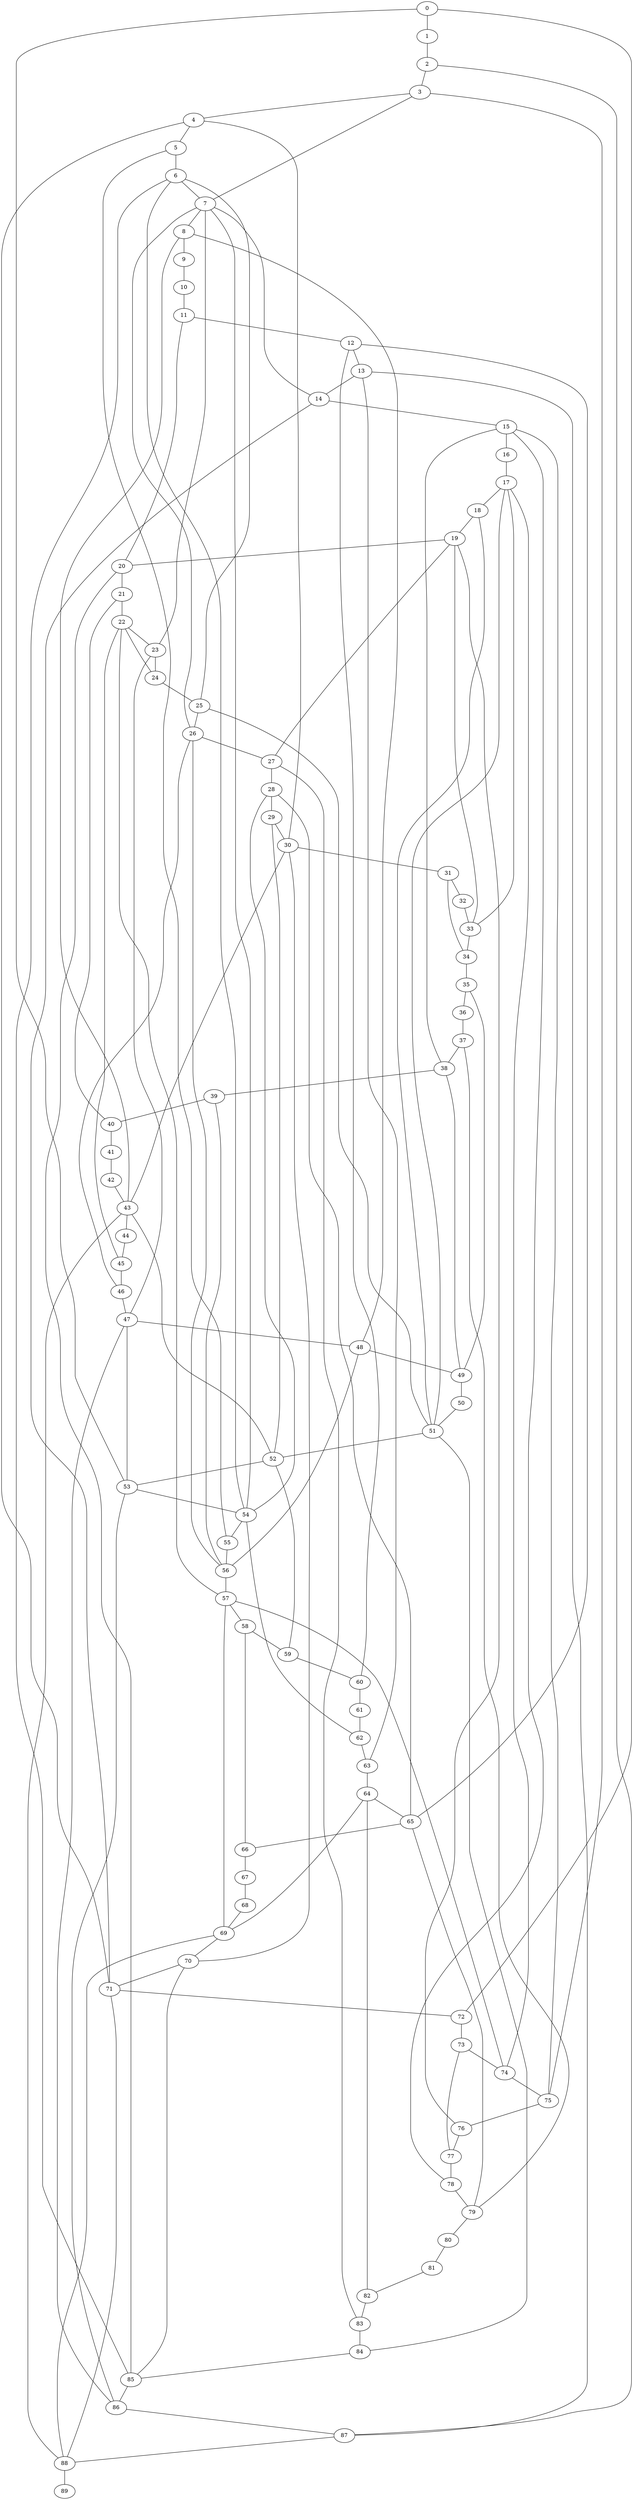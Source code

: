 
graph graphname {
    0 -- 1
0 -- 53
0 -- 72
1 -- 2
2 -- 3
2 -- 87
3 -- 4
3 -- 7
3 -- 75
4 -- 5
4 -- 71
4 -- 30
5 -- 6
5 -- 55
6 -- 7
6 -- 54
6 -- 25
6 -- 85
7 -- 8
7 -- 54
7 -- 23
7 -- 14
7 -- 26
8 -- 9
8 -- 48
8 -- 43
9 -- 10
10 -- 11
11 -- 12
11 -- 20
12 -- 13
12 -- 65
12 -- 60
13 -- 14
13 -- 63
13 -- 87
14 -- 15
14 -- 71
15 -- 16
15 -- 78
15 -- 38
15 -- 75
16 -- 17
17 -- 18
17 -- 74
17 -- 51
17 -- 33
18 -- 19
18 -- 51
19 -- 20
19 -- 27
19 -- 76
19 -- 33
20 -- 21
20 -- 85
21 -- 22
21 -- 40
22 -- 23
22 -- 57
22 -- 45
22 -- 24
23 -- 24
23 -- 47
24 -- 25
25 -- 26
25 -- 51
26 -- 27
26 -- 56
26 -- 46
27 -- 28
27 -- 83
28 -- 29
28 -- 65
28 -- 54
29 -- 30
29 -- 52
30 -- 31
30 -- 70
30 -- 43
31 -- 32
31 -- 34
32 -- 33
33 -- 34
34 -- 35
35 -- 36
35 -- 49
36 -- 37
37 -- 38
37 -- 79
38 -- 39
38 -- 49
39 -- 40
39 -- 56
40 -- 41
41 -- 42
42 -- 43
43 -- 44
43 -- 52
43 -- 88
44 -- 45
45 -- 46
46 -- 47
47 -- 48
47 -- 86
47 -- 53
48 -- 49
48 -- 56
49 -- 50
50 -- 51
51 -- 52
51 -- 84
52 -- 53
52 -- 59
53 -- 54
53 -- 86
54 -- 55
54 -- 62
55 -- 56
56 -- 57
57 -- 58
57 -- 74
57 -- 69
58 -- 59
58 -- 66
59 -- 60
60 -- 61
61 -- 62
62 -- 63
63 -- 64
64 -- 65
64 -- 82
64 -- 69
65 -- 66
65 -- 79
66 -- 67
67 -- 68
68 -- 69
69 -- 70
69 -- 88
70 -- 71
70 -- 85
71 -- 72
71 -- 88
72 -- 73
73 -- 74
73 -- 77
74 -- 75
75 -- 76
76 -- 77
77 -- 78
78 -- 79
79 -- 80
80 -- 81
81 -- 82
82 -- 83
83 -- 84
84 -- 85
85 -- 86
86 -- 87
87 -- 88
88 -- 89

}
